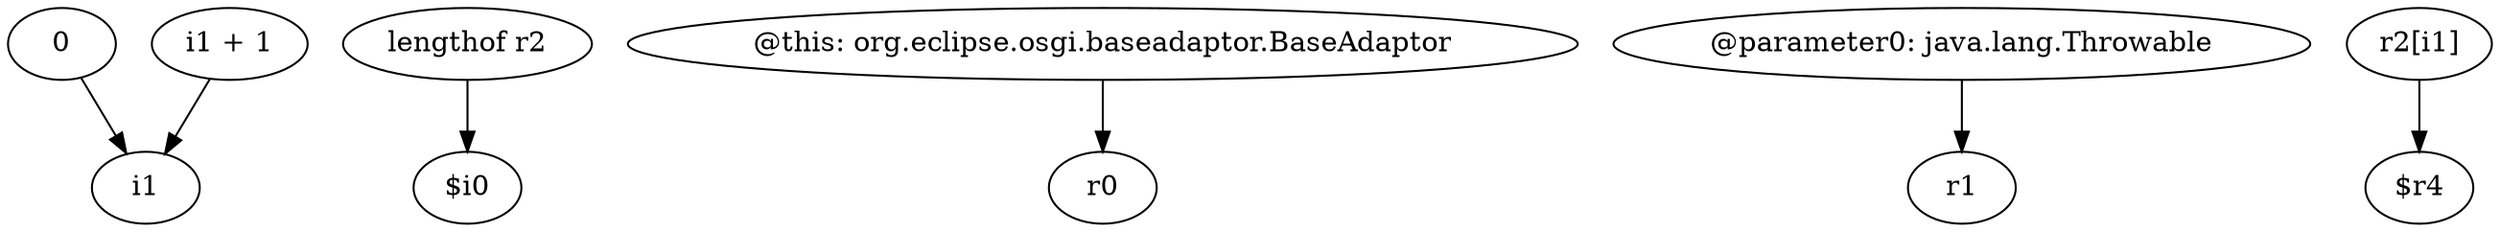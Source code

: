 digraph g {
0[label="0"]
1[label="i1"]
0->1[label=""]
2[label="lengthof r2"]
3[label="$i0"]
2->3[label=""]
4[label="@this: org.eclipse.osgi.baseadaptor.BaseAdaptor"]
5[label="r0"]
4->5[label=""]
6[label="@parameter0: java.lang.Throwable"]
7[label="r1"]
6->7[label=""]
8[label="r2[i1]"]
9[label="$r4"]
8->9[label=""]
10[label="i1 + 1"]
10->1[label=""]
}